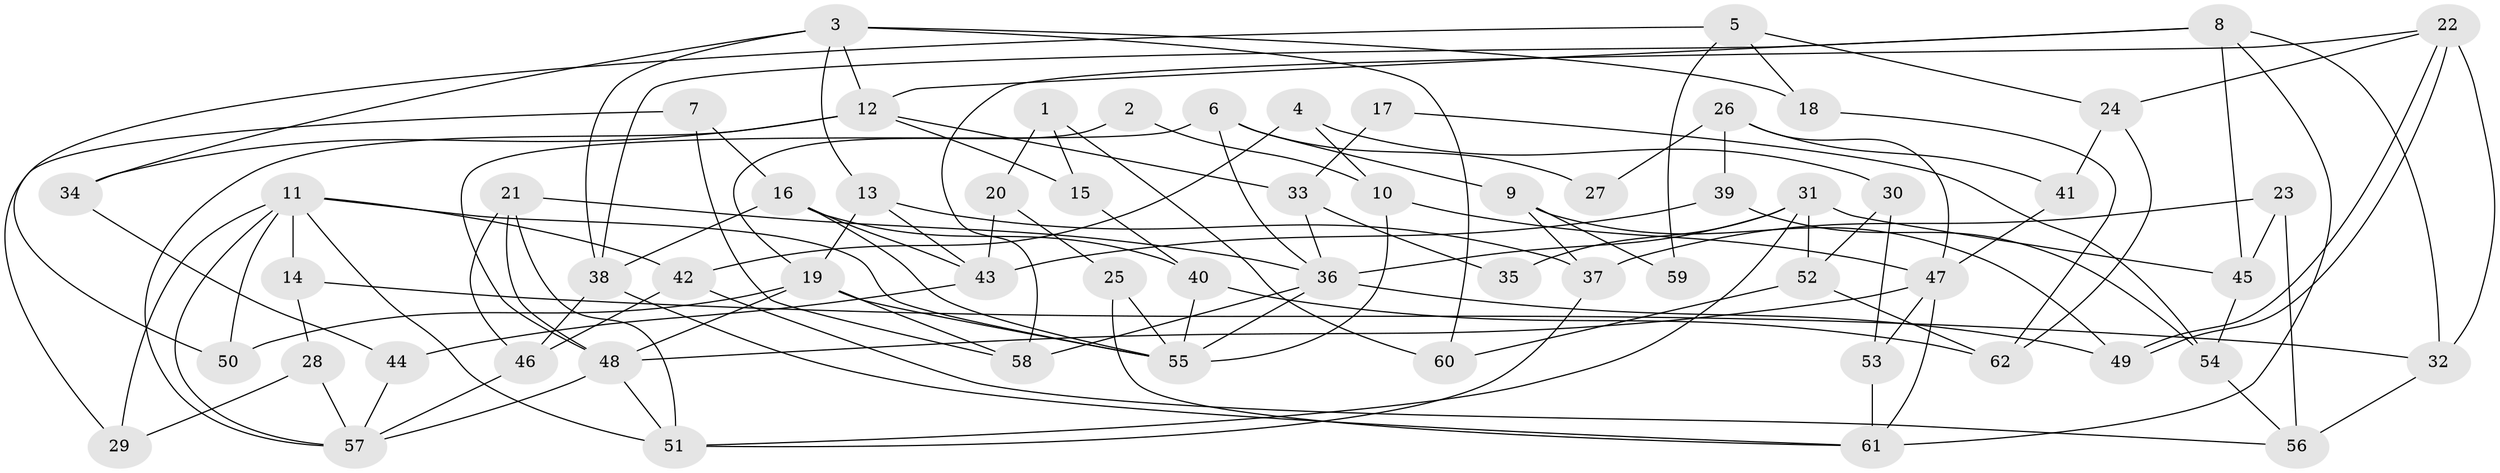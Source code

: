 // Generated by graph-tools (version 1.1) at 2025/49/03/09/25 04:49:23]
// undirected, 62 vertices, 124 edges
graph export_dot {
graph [start="1"]
  node [color=gray90,style=filled];
  1;
  2;
  3;
  4;
  5;
  6;
  7;
  8;
  9;
  10;
  11;
  12;
  13;
  14;
  15;
  16;
  17;
  18;
  19;
  20;
  21;
  22;
  23;
  24;
  25;
  26;
  27;
  28;
  29;
  30;
  31;
  32;
  33;
  34;
  35;
  36;
  37;
  38;
  39;
  40;
  41;
  42;
  43;
  44;
  45;
  46;
  47;
  48;
  49;
  50;
  51;
  52;
  53;
  54;
  55;
  56;
  57;
  58;
  59;
  60;
  61;
  62;
  1 -- 20;
  1 -- 60;
  1 -- 15;
  2 -- 19;
  2 -- 10;
  3 -- 12;
  3 -- 38;
  3 -- 13;
  3 -- 18;
  3 -- 34;
  3 -- 60;
  4 -- 42;
  4 -- 10;
  4 -- 30;
  5 -- 50;
  5 -- 18;
  5 -- 24;
  5 -- 59;
  6 -- 48;
  6 -- 9;
  6 -- 27;
  6 -- 36;
  7 -- 58;
  7 -- 16;
  7 -- 29;
  8 -- 61;
  8 -- 32;
  8 -- 12;
  8 -- 38;
  8 -- 45;
  9 -- 37;
  9 -- 49;
  9 -- 59;
  10 -- 47;
  10 -- 55;
  11 -- 51;
  11 -- 57;
  11 -- 14;
  11 -- 29;
  11 -- 42;
  11 -- 50;
  11 -- 55;
  12 -- 34;
  12 -- 15;
  12 -- 33;
  12 -- 57;
  13 -- 19;
  13 -- 37;
  13 -- 43;
  14 -- 28;
  14 -- 32;
  15 -- 40;
  16 -- 40;
  16 -- 55;
  16 -- 38;
  16 -- 43;
  17 -- 54;
  17 -- 33;
  18 -- 62;
  19 -- 48;
  19 -- 55;
  19 -- 50;
  19 -- 58;
  20 -- 43;
  20 -- 25;
  21 -- 51;
  21 -- 48;
  21 -- 36;
  21 -- 46;
  22 -- 58;
  22 -- 49;
  22 -- 49;
  22 -- 24;
  22 -- 32;
  23 -- 45;
  23 -- 56;
  23 -- 37;
  24 -- 41;
  24 -- 62;
  25 -- 61;
  25 -- 55;
  26 -- 47;
  26 -- 39;
  26 -- 27;
  26 -- 41;
  28 -- 29;
  28 -- 57;
  30 -- 52;
  30 -- 53;
  31 -- 51;
  31 -- 36;
  31 -- 35;
  31 -- 45;
  31 -- 52;
  32 -- 56;
  33 -- 36;
  33 -- 35;
  34 -- 44;
  36 -- 49;
  36 -- 55;
  36 -- 58;
  37 -- 51;
  38 -- 46;
  38 -- 61;
  39 -- 43;
  39 -- 54;
  40 -- 55;
  40 -- 62;
  41 -- 47;
  42 -- 46;
  42 -- 56;
  43 -- 44;
  44 -- 57;
  45 -- 54;
  46 -- 57;
  47 -- 61;
  47 -- 48;
  47 -- 53;
  48 -- 57;
  48 -- 51;
  52 -- 62;
  52 -- 60;
  53 -- 61;
  54 -- 56;
}
